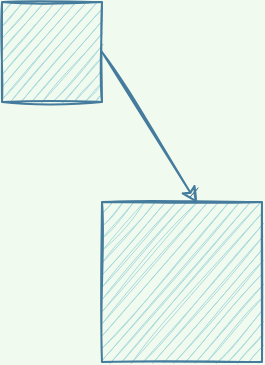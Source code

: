 <mxfile version="14.8.2" type="github">
  <diagram id="F2jqecB6__dY6EAmVlrt" name="Page-1">
    <mxGraphModel dx="1052" dy="497" grid="1" gridSize="10" guides="1" tooltips="1" connect="1" arrows="1" fold="1" page="1" pageScale="1" pageWidth="827" pageHeight="1169" background="#F1FAEE" math="0" shadow="0">
      <root>
        <mxCell id="0" />
        <mxCell id="1" parent="0" />
        <mxCell id="6Ukel7Z7MjjmFJ5zXvj1-1" value="" style="whiteSpace=wrap;html=1;aspect=fixed;sketch=1;fillColor=#A8DADC;strokeColor=#457B9D;fontColor=#1D3557;" vertex="1" parent="1">
          <mxGeometry x="210" y="120" width="50" height="50" as="geometry" />
        </mxCell>
        <mxCell id="6Ukel7Z7MjjmFJ5zXvj1-2" value="" style="endArrow=classic;html=1;exitX=1;exitY=0.5;exitDx=0;exitDy=0;sketch=1;strokeColor=#457B9D;fontColor=#1D3557;labelBackgroundColor=#F1FAEE;entryX=0.595;entryY=0.009;entryDx=0;entryDy=0;entryPerimeter=0;" edge="1" parent="1" source="6Ukel7Z7MjjmFJ5zXvj1-1" target="6Ukel7Z7MjjmFJ5zXvj1-3">
          <mxGeometry width="50" height="50" relative="1" as="geometry">
            <mxPoint x="320" y="170" as="sourcePoint" />
            <mxPoint x="340" y="145" as="targetPoint" />
          </mxGeometry>
        </mxCell>
        <mxCell id="6Ukel7Z7MjjmFJ5zXvj1-3" value="" style="whiteSpace=wrap;html=1;aspect=fixed;sketch=1;fillColor=#A8DADC;strokeColor=#457B9D;fontColor=#1D3557;" vertex="1" parent="1">
          <mxGeometry x="260" y="220" width="80" height="80" as="geometry" />
        </mxCell>
      </root>
    </mxGraphModel>
  </diagram>
</mxfile>
